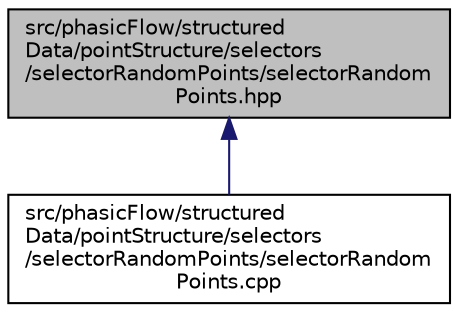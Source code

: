 digraph "src/phasicFlow/structuredData/pointStructure/selectors/selectorRandomPoints/selectorRandomPoints.hpp"
{
 // LATEX_PDF_SIZE
  edge [fontname="Helvetica",fontsize="10",labelfontname="Helvetica",labelfontsize="10"];
  node [fontname="Helvetica",fontsize="10",shape=record];
  Node1 [label="src/phasicFlow/structured\lData/pointStructure/selectors\l/selectorRandomPoints/selectorRandom\lPoints.hpp",height=0.2,width=0.4,color="black", fillcolor="grey75", style="filled", fontcolor="black",tooltip=" "];
  Node1 -> Node2 [dir="back",color="midnightblue",fontsize="10",style="solid",fontname="Helvetica"];
  Node2 [label="src/phasicFlow/structured\lData/pointStructure/selectors\l/selectorRandomPoints/selectorRandom\lPoints.cpp",height=0.2,width=0.4,color="black", fillcolor="white", style="filled",URL="$selectorRandomPoints_8cpp.html",tooltip=" "];
}
